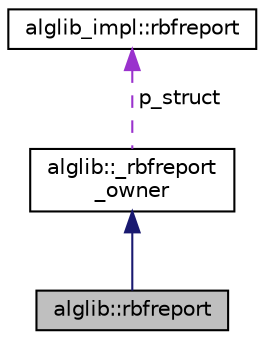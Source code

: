 digraph "alglib::rbfreport"
{
  edge [fontname="Helvetica",fontsize="10",labelfontname="Helvetica",labelfontsize="10"];
  node [fontname="Helvetica",fontsize="10",shape=record];
  Node2 [label="alglib::rbfreport",height=0.2,width=0.4,color="black", fillcolor="grey75", style="filled", fontcolor="black"];
  Node3 -> Node2 [dir="back",color="midnightblue",fontsize="10",style="solid",fontname="Helvetica"];
  Node3 [label="alglib::_rbfreport\l_owner",height=0.2,width=0.4,color="black", fillcolor="white", style="filled",URL="$classalglib_1_1__rbfreport__owner.html"];
  Node4 -> Node3 [dir="back",color="darkorchid3",fontsize="10",style="dashed",label=" p_struct" ,fontname="Helvetica"];
  Node4 [label="alglib_impl::rbfreport",height=0.2,width=0.4,color="black", fillcolor="white", style="filled",URL="$structalglib__impl_1_1rbfreport.html"];
}

